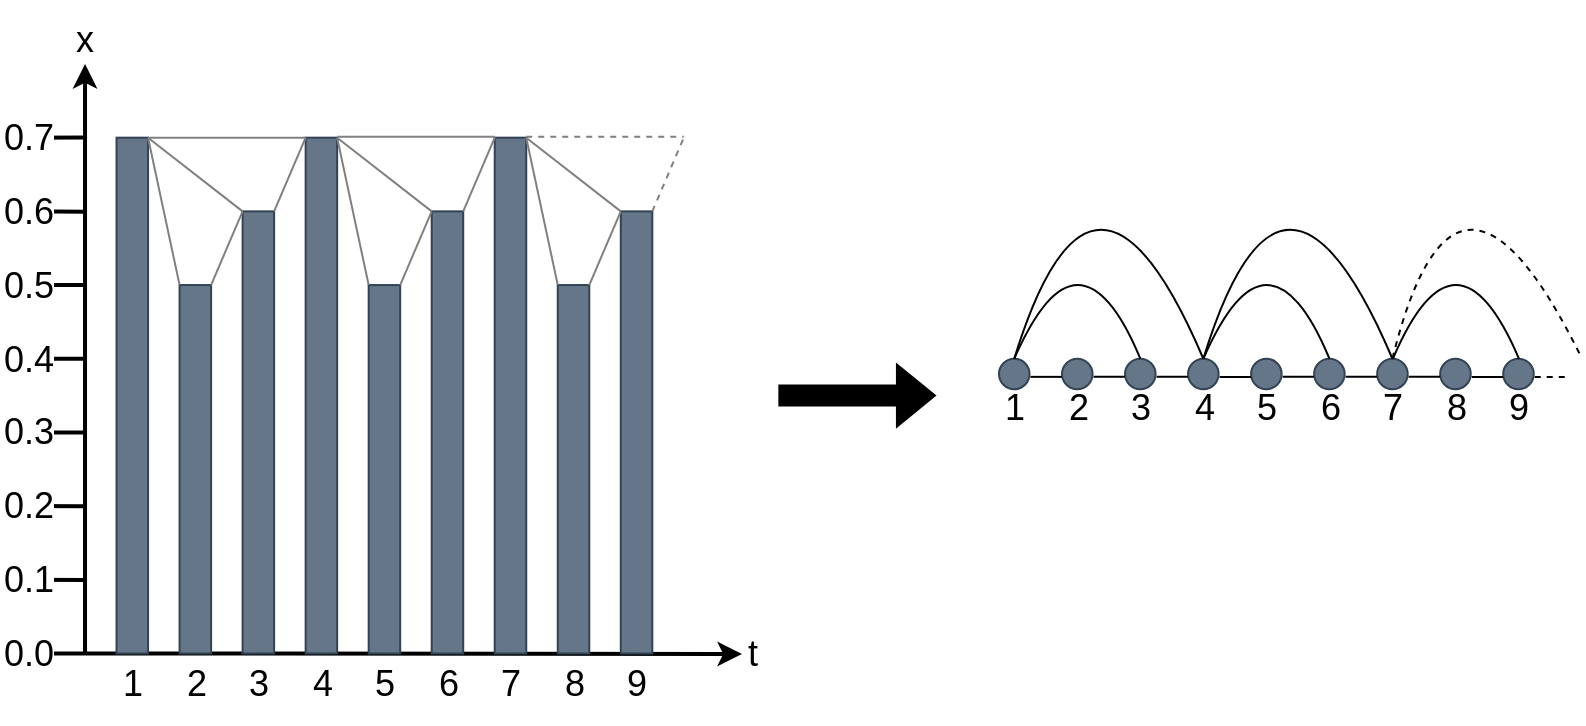 <mxfile version="26.2.8">
  <diagram name="Seite-1" id="U8NcUoW2_Qa0tdjfITIf">
    <mxGraphModel dx="875" dy="1118" grid="1" gridSize="10" guides="1" tooltips="1" connect="1" arrows="1" fold="1" page="1" pageScale="1" pageWidth="827" pageHeight="1169" math="0" shadow="0">
      <root>
        <mxCell id="0" />
        <mxCell id="1" parent="0" />
        <mxCell id="3BKQBrjDXL64x6oOyKod-1" value="" style="endArrow=classic;html=1;rounded=0;strokeWidth=2;" parent="1" edge="1">
          <mxGeometry width="50" height="50" relative="1" as="geometry">
            <mxPoint x="51.515" y="334.737" as="sourcePoint" />
            <mxPoint x="51.515" y="40" as="targetPoint" />
          </mxGeometry>
        </mxCell>
        <mxCell id="3BKQBrjDXL64x6oOyKod-2" value="" style="endArrow=classic;html=1;rounded=0;strokeWidth=2;" parent="1" edge="1">
          <mxGeometry width="50" height="50" relative="1" as="geometry">
            <mxPoint x="51.515" y="334.737" as="sourcePoint" />
            <mxPoint x="380" y="335" as="targetPoint" />
          </mxGeometry>
        </mxCell>
        <mxCell id="3BKQBrjDXL64x6oOyKod-3" value="" style="rounded=0;whiteSpace=wrap;html=1;fillColor=#647687;fontColor=#ffffff;strokeColor=#314354;" parent="1" vertex="1">
          <mxGeometry x="67.273" y="76.842" width="15.758" height="257.895" as="geometry" />
        </mxCell>
        <mxCell id="3BKQBrjDXL64x6oOyKod-4" value="" style="rounded=0;whiteSpace=wrap;html=1;fillColor=#647687;fontColor=#ffffff;strokeColor=#314354;" parent="1" vertex="1">
          <mxGeometry x="98.788" y="150.526" width="15.758" height="184.211" as="geometry" />
        </mxCell>
        <mxCell id="3BKQBrjDXL64x6oOyKod-5" value="" style="rounded=0;whiteSpace=wrap;html=1;fillColor=#647687;fontColor=#ffffff;strokeColor=#314354;" parent="1" vertex="1">
          <mxGeometry x="130.303" y="113.684" width="15.758" height="221.053" as="geometry" />
        </mxCell>
        <mxCell id="3BKQBrjDXL64x6oOyKod-7" value="" style="rounded=0;whiteSpace=wrap;html=1;fillColor=#647687;fontColor=#ffffff;strokeColor=#314354;" parent="1" vertex="1">
          <mxGeometry x="161.818" y="76.842" width="15.758" height="257.895" as="geometry" />
        </mxCell>
        <mxCell id="3BKQBrjDXL64x6oOyKod-8" value="" style="rounded=0;whiteSpace=wrap;html=1;fillColor=#647687;fontColor=#ffffff;strokeColor=#314354;" parent="1" vertex="1">
          <mxGeometry x="193.333" y="150.526" width="15.758" height="184.211" as="geometry" />
        </mxCell>
        <mxCell id="3BKQBrjDXL64x6oOyKod-9" value="" style="rounded=0;whiteSpace=wrap;html=1;fillColor=#647687;fontColor=#ffffff;strokeColor=#314354;" parent="1" vertex="1">
          <mxGeometry x="224.848" y="113.684" width="15.758" height="221.053" as="geometry" />
        </mxCell>
        <mxCell id="3BKQBrjDXL64x6oOyKod-11" value="" style="rounded=0;whiteSpace=wrap;html=1;fillColor=#647687;fontColor=#ffffff;strokeColor=#314354;" parent="1" vertex="1">
          <mxGeometry x="256.364" y="76.842" width="15.758" height="257.895" as="geometry" />
        </mxCell>
        <mxCell id="3BKQBrjDXL64x6oOyKod-12" value="" style="rounded=0;whiteSpace=wrap;html=1;fillColor=#647687;fontColor=#ffffff;strokeColor=#314354;" parent="1" vertex="1">
          <mxGeometry x="287.879" y="150.526" width="15.758" height="184.211" as="geometry" />
        </mxCell>
        <mxCell id="3BKQBrjDXL64x6oOyKod-13" value="" style="rounded=0;whiteSpace=wrap;html=1;fillColor=#647687;fontColor=#ffffff;strokeColor=#314354;" parent="1" vertex="1">
          <mxGeometry x="319.394" y="113.684" width="15.758" height="221.053" as="geometry" />
        </mxCell>
        <mxCell id="3BKQBrjDXL64x6oOyKod-14" value="" style="endArrow=none;html=1;rounded=0;entryX=0;entryY=0;entryDx=0;entryDy=0;fillColor=#647687;strokeColor=light-dark(#808080, #a9b8c7);" parent="1" target="3BKQBrjDXL64x6oOyKod-7" edge="1">
          <mxGeometry width="50" height="50" relative="1" as="geometry">
            <mxPoint x="83.03" y="76.842" as="sourcePoint" />
            <mxPoint x="161.818" y="-15.263" as="targetPoint" />
          </mxGeometry>
        </mxCell>
        <mxCell id="3BKQBrjDXL64x6oOyKod-15" value="" style="endArrow=none;html=1;rounded=0;entryX=0;entryY=0;entryDx=0;entryDy=0;fillColor=#647687;strokeColor=light-dark(#808080, #a9b8c7);" parent="1" edge="1">
          <mxGeometry width="50" height="50" relative="1" as="geometry">
            <mxPoint x="177.576" y="76.418" as="sourcePoint" />
            <mxPoint x="256.364" y="76.418" as="targetPoint" />
          </mxGeometry>
        </mxCell>
        <mxCell id="3BKQBrjDXL64x6oOyKod-17" value="" style="endArrow=none;dashed=1;html=1;rounded=0;fillColor=#647687;strokeColor=light-dark(#808080, #a9b8c7);" parent="1" edge="1">
          <mxGeometry width="50" height="50" relative="1" as="geometry">
            <mxPoint x="272.121" y="76.418" as="sourcePoint" />
            <mxPoint x="350.909" y="76.418" as="targetPoint" />
          </mxGeometry>
        </mxCell>
        <mxCell id="3BKQBrjDXL64x6oOyKod-18" value="" style="endArrow=none;html=1;rounded=0;entryX=1;entryY=0;entryDx=0;entryDy=0;exitX=0;exitY=0;exitDx=0;exitDy=0;fillColor=#647687;strokeColor=light-dark(#808080, #a9b8c7);" parent="1" source="3BKQBrjDXL64x6oOyKod-4" target="3BKQBrjDXL64x6oOyKod-3" edge="1">
          <mxGeometry width="50" height="50" relative="1" as="geometry">
            <mxPoint x="161.818" y="224.211" as="sourcePoint" />
            <mxPoint x="240.606" y="132.105" as="targetPoint" />
          </mxGeometry>
        </mxCell>
        <mxCell id="3BKQBrjDXL64x6oOyKod-19" value="" style="endArrow=none;html=1;rounded=0;entryX=1;entryY=0;entryDx=0;entryDy=0;exitX=0;exitY=0;exitDx=0;exitDy=0;fillColor=#647687;strokeColor=light-dark(#808080, #a9b8c7);" parent="1" edge="1">
          <mxGeometry width="50" height="50" relative="1" as="geometry">
            <mxPoint x="193.333" y="150.526" as="sourcePoint" />
            <mxPoint x="177.576" y="76.842" as="targetPoint" />
          </mxGeometry>
        </mxCell>
        <mxCell id="3BKQBrjDXL64x6oOyKod-20" value="" style="endArrow=none;html=1;rounded=0;entryX=1;entryY=0;entryDx=0;entryDy=0;exitX=0;exitY=0;exitDx=0;exitDy=0;fillColor=#647687;strokeColor=light-dark(#808080, #a9b8c7);" parent="1" edge="1">
          <mxGeometry width="50" height="50" relative="1" as="geometry">
            <mxPoint x="287.879" y="150.526" as="sourcePoint" />
            <mxPoint x="272.121" y="76.842" as="targetPoint" />
          </mxGeometry>
        </mxCell>
        <mxCell id="3BKQBrjDXL64x6oOyKod-21" value="" style="endArrow=none;html=1;rounded=0;entryX=0;entryY=0;entryDx=0;entryDy=0;exitX=1;exitY=0;exitDx=0;exitDy=0;fillColor=#647687;strokeColor=light-dark(#808080, #a9b8c7);" parent="1" source="3BKQBrjDXL64x6oOyKod-4" target="3BKQBrjDXL64x6oOyKod-5" edge="1">
          <mxGeometry width="50" height="50" relative="1" as="geometry">
            <mxPoint x="161.818" y="224.211" as="sourcePoint" />
            <mxPoint x="240.606" y="132.105" as="targetPoint" />
          </mxGeometry>
        </mxCell>
        <mxCell id="3BKQBrjDXL64x6oOyKod-22" value="" style="endArrow=none;html=1;rounded=0;entryX=0;entryY=0;entryDx=0;entryDy=0;exitX=1;exitY=0;exitDx=0;exitDy=0;fillColor=#647687;strokeColor=light-dark(#808080, #a9b8c7);" parent="1" target="3BKQBrjDXL64x6oOyKod-9" edge="1">
          <mxGeometry width="50" height="50" relative="1" as="geometry">
            <mxPoint x="209.091" y="150.526" as="sourcePoint" />
            <mxPoint x="224.848" y="95.263" as="targetPoint" />
          </mxGeometry>
        </mxCell>
        <mxCell id="3BKQBrjDXL64x6oOyKod-23" value="" style="endArrow=none;html=1;rounded=0;entryX=0;entryY=0;entryDx=0;entryDy=0;exitX=1;exitY=0;exitDx=0;exitDy=0;fillColor=#647687;strokeColor=light-dark(#808080, #a9b8c7);" parent="1" target="3BKQBrjDXL64x6oOyKod-13" edge="1">
          <mxGeometry width="50" height="50" relative="1" as="geometry">
            <mxPoint x="303.636" y="150.526" as="sourcePoint" />
            <mxPoint x="319.394" y="95.263" as="targetPoint" />
          </mxGeometry>
        </mxCell>
        <mxCell id="3BKQBrjDXL64x6oOyKod-25" value="" style="endArrow=none;html=1;rounded=0;entryX=0;entryY=0;entryDx=0;entryDy=0;fillColor=#647687;strokeColor=light-dark(#808080, #a9b8c7);exitX=1;exitY=0;exitDx=0;exitDy=0;" parent="1" source="3BKQBrjDXL64x6oOyKod-5" target="3BKQBrjDXL64x6oOyKod-7" edge="1">
          <mxGeometry width="50" height="50" relative="1" as="geometry">
            <mxPoint x="146.061" y="95.263" as="sourcePoint" />
            <mxPoint x="193.333" y="58.421" as="targetPoint" />
          </mxGeometry>
        </mxCell>
        <mxCell id="3BKQBrjDXL64x6oOyKod-26" value="" style="endArrow=none;html=1;rounded=0;entryX=0;entryY=0;entryDx=0;entryDy=0;fillColor=#647687;strokeColor=light-dark(#808080, #a9b8c7);exitX=1;exitY=0;exitDx=0;exitDy=0;" parent="1" source="3BKQBrjDXL64x6oOyKod-9" edge="1">
          <mxGeometry width="50" height="50" relative="1" as="geometry">
            <mxPoint x="240.606" y="110" as="sourcePoint" />
            <mxPoint x="256.364" y="76.842" as="targetPoint" />
          </mxGeometry>
        </mxCell>
        <mxCell id="3BKQBrjDXL64x6oOyKod-27" value="" style="endArrow=none;dashed=1;html=1;rounded=0;fillColor=#647687;strokeColor=light-dark(#808080, #a9b8c7);exitX=1;exitY=0;exitDx=0;exitDy=0;" parent="1" source="3BKQBrjDXL64x6oOyKod-13" edge="1">
          <mxGeometry width="50" height="50" relative="1" as="geometry">
            <mxPoint x="335.152" y="95.263" as="sourcePoint" />
            <mxPoint x="350.909" y="76.842" as="targetPoint" />
          </mxGeometry>
        </mxCell>
        <mxCell id="3BKQBrjDXL64x6oOyKod-28" value="" style="endArrow=none;html=1;rounded=0;entryX=0;entryY=0;entryDx=0;entryDy=0;exitX=1;exitY=0;exitDx=0;exitDy=0;fillColor=#647687;strokeColor=light-dark(#808080, #a9b8c7);" parent="1" source="3BKQBrjDXL64x6oOyKod-3" target="3BKQBrjDXL64x6oOyKod-5" edge="1">
          <mxGeometry width="50" height="50" relative="1" as="geometry">
            <mxPoint x="83.03" y="58.421" as="sourcePoint" />
            <mxPoint x="161.818" y="-33.684" as="targetPoint" />
          </mxGeometry>
        </mxCell>
        <mxCell id="3BKQBrjDXL64x6oOyKod-29" value="" style="endArrow=none;html=1;rounded=0;exitX=1;exitY=0;exitDx=0;exitDy=0;fillColor=#647687;strokeColor=light-dark(#808080, #a9b8c7);" parent="1" edge="1">
          <mxGeometry width="50" height="50" relative="1" as="geometry">
            <mxPoint x="177.576" y="76.842" as="sourcePoint" />
            <mxPoint x="224.848" y="113.684" as="targetPoint" />
          </mxGeometry>
        </mxCell>
        <mxCell id="3BKQBrjDXL64x6oOyKod-30" value="" style="endArrow=none;html=1;rounded=0;entryX=0;entryY=0;entryDx=0;entryDy=0;exitX=1;exitY=0;exitDx=0;exitDy=0;fillColor=#647687;strokeColor=light-dark(#808080, #a9b8c7);" parent="1" target="3BKQBrjDXL64x6oOyKod-13" edge="1">
          <mxGeometry width="50" height="50" relative="1" as="geometry">
            <mxPoint x="272.121" y="76.842" as="sourcePoint" />
            <mxPoint x="319.394" y="95.263" as="targetPoint" />
          </mxGeometry>
        </mxCell>
        <mxCell id="3BKQBrjDXL64x6oOyKod-31" value="" style="endArrow=none;html=1;rounded=0;strokeWidth=2;" parent="1" edge="1">
          <mxGeometry width="50" height="50" relative="1" as="geometry">
            <mxPoint x="20" y="76.842" as="sourcePoint" />
            <mxPoint x="51.515" y="76.695" as="targetPoint" />
          </mxGeometry>
        </mxCell>
        <mxCell id="3BKQBrjDXL64x6oOyKod-97" value="&lt;font style=&quot;font-size: 18px;&quot;&gt;0.7&lt;/font&gt;" style="edgeLabel;html=1;align=center;verticalAlign=middle;resizable=0;points=[];" parent="3BKQBrjDXL64x6oOyKod-31" vertex="1" connectable="0">
          <mxGeometry x="-0.53" relative="1" as="geometry">
            <mxPoint x="-5" as="offset" />
          </mxGeometry>
        </mxCell>
        <mxCell id="3BKQBrjDXL64x6oOyKod-34" value="" style="endArrow=none;html=1;rounded=0;strokeWidth=2;" parent="1" edge="1">
          <mxGeometry width="50" height="50" relative="1" as="geometry">
            <mxPoint x="20" y="150.526" as="sourcePoint" />
            <mxPoint x="51.515" y="150.489" as="targetPoint" />
          </mxGeometry>
        </mxCell>
        <mxCell id="3BKQBrjDXL64x6oOyKod-95" value="&lt;font style=&quot;font-size: 18px;&quot;&gt;0.5&lt;/font&gt;" style="edgeLabel;html=1;align=center;verticalAlign=middle;resizable=0;points=[];" parent="3BKQBrjDXL64x6oOyKod-34" vertex="1" connectable="0">
          <mxGeometry x="-0.53" relative="1" as="geometry">
            <mxPoint x="-5" as="offset" />
          </mxGeometry>
        </mxCell>
        <mxCell id="3BKQBrjDXL64x6oOyKod-36" value="" style="endArrow=none;html=1;rounded=0;strokeWidth=2;" parent="1" edge="1">
          <mxGeometry width="50" height="50" relative="1" as="geometry">
            <mxPoint x="20" y="113.684" as="sourcePoint" />
            <mxPoint x="51.515" y="113.887" as="targetPoint" />
          </mxGeometry>
        </mxCell>
        <mxCell id="3BKQBrjDXL64x6oOyKod-96" value="&lt;font style=&quot;font-size: 18px;&quot;&gt;0.6&lt;/font&gt;" style="edgeLabel;html=1;align=center;verticalAlign=middle;resizable=0;points=[];" parent="3BKQBrjDXL64x6oOyKod-36" vertex="1" connectable="0">
          <mxGeometry x="-0.53" relative="1" as="geometry">
            <mxPoint x="-5" as="offset" />
          </mxGeometry>
        </mxCell>
        <mxCell id="3BKQBrjDXL64x6oOyKod-41" value="" style="endArrow=none;html=1;rounded=0;strokeWidth=2;" parent="1" edge="1">
          <mxGeometry width="50" height="50" relative="1" as="geometry">
            <mxPoint x="20" y="187.368" as="sourcePoint" />
            <mxPoint x="51.515" y="187.332" as="targetPoint" />
          </mxGeometry>
        </mxCell>
        <mxCell id="3BKQBrjDXL64x6oOyKod-94" value="&lt;font style=&quot;font-size: 18px;&quot;&gt;0.4&lt;/font&gt;" style="edgeLabel;html=1;align=center;verticalAlign=middle;resizable=0;points=[];" parent="3BKQBrjDXL64x6oOyKod-41" vertex="1" connectable="0">
          <mxGeometry x="-0.53" relative="1" as="geometry">
            <mxPoint x="-5" as="offset" />
          </mxGeometry>
        </mxCell>
        <mxCell id="3BKQBrjDXL64x6oOyKod-43" value="" style="endArrow=none;html=1;rounded=0;strokeWidth=2;" parent="1" edge="1">
          <mxGeometry width="50" height="50" relative="1" as="geometry">
            <mxPoint x="20" y="224.211" as="sourcePoint" />
            <mxPoint x="51.515" y="224.303" as="targetPoint" />
          </mxGeometry>
        </mxCell>
        <mxCell id="3BKQBrjDXL64x6oOyKod-93" value="&lt;font style=&quot;font-size: 18px;&quot;&gt;0.3&lt;/font&gt;" style="edgeLabel;html=1;align=center;verticalAlign=middle;resizable=0;points=[];" parent="3BKQBrjDXL64x6oOyKod-43" vertex="1" connectable="0">
          <mxGeometry x="-0.53" relative="1" as="geometry">
            <mxPoint x="-5" as="offset" />
          </mxGeometry>
        </mxCell>
        <mxCell id="3BKQBrjDXL64x6oOyKod-45" value="" style="endArrow=none;html=1;rounded=0;strokeWidth=2;" parent="1" edge="1">
          <mxGeometry width="50" height="50" relative="1" as="geometry">
            <mxPoint x="20" y="261.053" as="sourcePoint" />
            <mxPoint x="51.515" y="261.145" as="targetPoint" />
          </mxGeometry>
        </mxCell>
        <mxCell id="3BKQBrjDXL64x6oOyKod-92" value="&lt;div&gt;&lt;font style=&quot;font-size: 18px;&quot;&gt;0.2&lt;/font&gt;&lt;/div&gt;" style="edgeLabel;html=1;align=center;verticalAlign=middle;resizable=0;points=[];" parent="3BKQBrjDXL64x6oOyKod-45" vertex="1" connectable="0">
          <mxGeometry x="-0.584" relative="1" as="geometry">
            <mxPoint x="-4" as="offset" />
          </mxGeometry>
        </mxCell>
        <mxCell id="3BKQBrjDXL64x6oOyKod-47" value="" style="endArrow=none;html=1;rounded=0;strokeWidth=2;" parent="1" edge="1">
          <mxGeometry width="50" height="50" relative="1" as="geometry">
            <mxPoint x="20" y="297.895" as="sourcePoint" />
            <mxPoint x="51.515" y="297.987" as="targetPoint" />
          </mxGeometry>
        </mxCell>
        <mxCell id="3BKQBrjDXL64x6oOyKod-90" value="&lt;font style=&quot;font-size: 18px;&quot;&gt;0.1&lt;/font&gt;" style="edgeLabel;html=1;align=center;verticalAlign=middle;resizable=0;points=[];" parent="3BKQBrjDXL64x6oOyKod-47" vertex="1" connectable="0">
          <mxGeometry x="-0.557" relative="1" as="geometry">
            <mxPoint x="-4" as="offset" />
          </mxGeometry>
        </mxCell>
        <mxCell id="3BKQBrjDXL64x6oOyKod-49" value="" style="endArrow=none;html=1;rounded=0;strokeWidth=2;" parent="1" edge="1">
          <mxGeometry width="50" height="50" relative="1" as="geometry">
            <mxPoint x="20" y="334.737" as="sourcePoint" />
            <mxPoint x="51.515" y="334.737" as="targetPoint" />
          </mxGeometry>
        </mxCell>
        <mxCell id="3BKQBrjDXL64x6oOyKod-91" value="&lt;font style=&quot;font-size: 18px;&quot;&gt;0.0&lt;/font&gt;" style="edgeLabel;html=1;align=center;verticalAlign=middle;resizable=0;points=[];" parent="3BKQBrjDXL64x6oOyKod-49" vertex="1" connectable="0">
          <mxGeometry x="-0.53" relative="1" as="geometry">
            <mxPoint x="-5" as="offset" />
          </mxGeometry>
        </mxCell>
        <mxCell id="3BKQBrjDXL64x6oOyKod-55" value="" style="ellipse;whiteSpace=wrap;html=1;aspect=fixed;fillColor=#647687;fontColor=#ffffff;strokeColor=#314354;" parent="1" vertex="1">
          <mxGeometry x="508.485" y="187.368" width="15.282" height="15.282" as="geometry" />
        </mxCell>
        <mxCell id="3BKQBrjDXL64x6oOyKod-56" value="" style="ellipse;whiteSpace=wrap;html=1;aspect=fixed;fillColor=#647687;fontColor=#ffffff;strokeColor=#314354;" parent="1" vertex="1">
          <mxGeometry x="540" y="187.368" width="15.282" height="15.282" as="geometry" />
        </mxCell>
        <mxCell id="3BKQBrjDXL64x6oOyKod-58" value="" style="ellipse;whiteSpace=wrap;html=1;aspect=fixed;fillColor=#647687;fontColor=#ffffff;strokeColor=#314354;" parent="1" vertex="1">
          <mxGeometry x="571.515" y="187.368" width="15.282" height="15.282" as="geometry" />
        </mxCell>
        <mxCell id="3BKQBrjDXL64x6oOyKod-59" value="" style="ellipse;whiteSpace=wrap;html=1;aspect=fixed;fillColor=#647687;fontColor=#ffffff;strokeColor=#314354;" parent="1" vertex="1">
          <mxGeometry x="603.03" y="187.368" width="15.282" height="15.282" as="geometry" />
        </mxCell>
        <mxCell id="3BKQBrjDXL64x6oOyKod-60" value="" style="endArrow=none;html=1;rounded=0;" parent="1" edge="1">
          <mxGeometry width="50" height="50" relative="1" as="geometry">
            <mxPoint x="524.242" y="196.432" as="sourcePoint" />
            <mxPoint x="540" y="196.432" as="targetPoint" />
          </mxGeometry>
        </mxCell>
        <mxCell id="3BKQBrjDXL64x6oOyKod-61" value="" style="endArrow=none;html=1;rounded=0;" parent="1" edge="1">
          <mxGeometry width="50" height="50" relative="1" as="geometry">
            <mxPoint x="555.758" y="196.432" as="sourcePoint" />
            <mxPoint x="571.515" y="196.432" as="targetPoint" />
          </mxGeometry>
        </mxCell>
        <mxCell id="3BKQBrjDXL64x6oOyKod-62" value="" style="endArrow=none;html=1;rounded=0;" parent="1" edge="1">
          <mxGeometry width="50" height="50" relative="1" as="geometry">
            <mxPoint x="587.273" y="196.432" as="sourcePoint" />
            <mxPoint x="603.03" y="196.432" as="targetPoint" />
          </mxGeometry>
        </mxCell>
        <mxCell id="3BKQBrjDXL64x6oOyKod-63" value="" style="ellipse;whiteSpace=wrap;html=1;aspect=fixed;fillColor=#647687;fontColor=#ffffff;strokeColor=#314354;" parent="1" vertex="1">
          <mxGeometry x="634.545" y="187.368" width="15.282" height="15.282" as="geometry" />
        </mxCell>
        <mxCell id="3BKQBrjDXL64x6oOyKod-64" value="" style="ellipse;whiteSpace=wrap;html=1;aspect=fixed;fillColor=#647687;fontColor=#ffffff;strokeColor=#314354;" parent="1" vertex="1">
          <mxGeometry x="666.061" y="187.368" width="15.282" height="15.282" as="geometry" />
        </mxCell>
        <mxCell id="3BKQBrjDXL64x6oOyKod-65" value="" style="ellipse;whiteSpace=wrap;html=1;aspect=fixed;fillColor=#647687;fontColor=#ffffff;strokeColor=#314354;" parent="1" vertex="1">
          <mxGeometry x="697.576" y="187.368" width="15.282" height="15.282" as="geometry" />
        </mxCell>
        <mxCell id="3BKQBrjDXL64x6oOyKod-66" value="" style="ellipse;whiteSpace=wrap;html=1;aspect=fixed;fillColor=#647687;fontColor=#ffffff;strokeColor=#314354;" parent="1" vertex="1">
          <mxGeometry x="729.091" y="187.368" width="15.282" height="15.282" as="geometry" />
        </mxCell>
        <mxCell id="3BKQBrjDXL64x6oOyKod-67" value="" style="endArrow=none;html=1;rounded=0;" parent="1" edge="1">
          <mxGeometry width="50" height="50" relative="1" as="geometry">
            <mxPoint x="650.303" y="196.432" as="sourcePoint" />
            <mxPoint x="666.061" y="196.432" as="targetPoint" />
          </mxGeometry>
        </mxCell>
        <mxCell id="3BKQBrjDXL64x6oOyKod-68" value="" style="endArrow=none;html=1;rounded=0;" parent="1" edge="1">
          <mxGeometry width="50" height="50" relative="1" as="geometry">
            <mxPoint x="681.818" y="196.432" as="sourcePoint" />
            <mxPoint x="697.576" y="196.432" as="targetPoint" />
          </mxGeometry>
        </mxCell>
        <mxCell id="3BKQBrjDXL64x6oOyKod-69" value="" style="endArrow=none;html=1;rounded=0;" parent="1" edge="1">
          <mxGeometry width="50" height="50" relative="1" as="geometry">
            <mxPoint x="713.333" y="196.432" as="sourcePoint" />
            <mxPoint x="729.091" y="196.432" as="targetPoint" />
          </mxGeometry>
        </mxCell>
        <mxCell id="3BKQBrjDXL64x6oOyKod-70" value="" style="ellipse;whiteSpace=wrap;html=1;aspect=fixed;fillColor=#647687;fontColor=#ffffff;strokeColor=#314354;" parent="1" vertex="1">
          <mxGeometry x="760.606" y="187.368" width="15.282" height="15.282" as="geometry" />
        </mxCell>
        <mxCell id="3BKQBrjDXL64x6oOyKod-72" value="" style="endArrow=none;html=1;rounded=0;" parent="1" edge="1">
          <mxGeometry width="50" height="50" relative="1" as="geometry">
            <mxPoint x="618.788" y="196.45" as="sourcePoint" />
            <mxPoint x="634.545" y="196.45" as="targetPoint" />
          </mxGeometry>
        </mxCell>
        <mxCell id="3BKQBrjDXL64x6oOyKod-73" value="" style="endArrow=none;html=1;rounded=0;" parent="1" edge="1">
          <mxGeometry width="50" height="50" relative="1" as="geometry">
            <mxPoint x="744.848" y="196.45" as="sourcePoint" />
            <mxPoint x="760.606" y="196.45" as="targetPoint" />
          </mxGeometry>
        </mxCell>
        <mxCell id="3BKQBrjDXL64x6oOyKod-74" value="" style="endArrow=none;dashed=1;html=1;rounded=0;" parent="1" edge="1">
          <mxGeometry width="50" height="50" relative="1" as="geometry">
            <mxPoint x="776.364" y="196.45" as="sourcePoint" />
            <mxPoint x="792.121" y="196.45" as="targetPoint" />
          </mxGeometry>
        </mxCell>
        <mxCell id="3BKQBrjDXL64x6oOyKod-75" value="" style="endArrow=none;html=1;rounded=0;exitX=0.5;exitY=0;exitDx=0;exitDy=0;entryX=0.5;entryY=0;entryDx=0;entryDy=0;curved=1;" parent="1" source="3BKQBrjDXL64x6oOyKod-55" target="3BKQBrjDXL64x6oOyKod-58" edge="1">
          <mxGeometry width="50" height="50" relative="1" as="geometry">
            <mxPoint x="524.242" y="168.947" as="sourcePoint" />
            <mxPoint x="571.515" y="168.947" as="targetPoint" />
            <Array as="points">
              <mxPoint x="524.242" y="168.947" />
              <mxPoint x="540" y="150.526" />
              <mxPoint x="555.758" y="150.526" />
              <mxPoint x="571.515" y="168.947" />
            </Array>
          </mxGeometry>
        </mxCell>
        <mxCell id="3BKQBrjDXL64x6oOyKod-76" value="" style="endArrow=none;html=1;rounded=0;exitX=0.5;exitY=0;exitDx=0;exitDy=0;entryX=0.5;entryY=0;entryDx=0;entryDy=0;curved=1;" parent="1" source="3BKQBrjDXL64x6oOyKod-59" target="3BKQBrjDXL64x6oOyKod-64" edge="1">
          <mxGeometry width="50" height="50" relative="1" as="geometry">
            <mxPoint x="610.909" y="187.368" as="sourcePoint" />
            <mxPoint x="673.939" y="187.368" as="targetPoint" />
            <Array as="points">
              <mxPoint x="618.788" y="168.947" />
              <mxPoint x="634.545" y="150.526" />
              <mxPoint x="650.303" y="150.526" />
              <mxPoint x="666.061" y="168.947" />
            </Array>
          </mxGeometry>
        </mxCell>
        <mxCell id="3BKQBrjDXL64x6oOyKod-77" value="" style="endArrow=none;html=1;rounded=0;exitX=0.5;exitY=0;exitDx=0;exitDy=0;entryX=0.5;entryY=0;entryDx=0;entryDy=0;curved=1;" parent="1" edge="1">
          <mxGeometry width="50" height="50" relative="1" as="geometry">
            <mxPoint x="705.455" y="187.368" as="sourcePoint" />
            <mxPoint x="768.485" y="187.368" as="targetPoint" />
            <Array as="points">
              <mxPoint x="713.333" y="168.947" />
              <mxPoint x="729.091" y="150.526" />
              <mxPoint x="744.848" y="150.526" />
              <mxPoint x="760.606" y="168.947" />
            </Array>
          </mxGeometry>
        </mxCell>
        <mxCell id="3BKQBrjDXL64x6oOyKod-78" value="" style="endArrow=none;html=1;rounded=0;exitX=0.5;exitY=0;exitDx=0;exitDy=0;entryX=0.5;entryY=0;entryDx=0;entryDy=0;curved=1;" parent="1" source="3BKQBrjDXL64x6oOyKod-55" target="3BKQBrjDXL64x6oOyKod-59" edge="1">
          <mxGeometry width="50" height="50" relative="1" as="geometry">
            <mxPoint x="524.242" y="132.105" as="sourcePoint" />
            <mxPoint x="603.03" y="40" as="targetPoint" />
            <Array as="points">
              <mxPoint x="555.758" y="58.421" />
            </Array>
          </mxGeometry>
        </mxCell>
        <mxCell id="3BKQBrjDXL64x6oOyKod-79" value="" style="endArrow=none;html=1;rounded=0;exitX=0.5;exitY=0;exitDx=0;exitDy=0;entryX=0.5;entryY=0;entryDx=0;entryDy=0;curved=1;" parent="1" source="3BKQBrjDXL64x6oOyKod-59" target="3BKQBrjDXL64x6oOyKod-65" edge="1">
          <mxGeometry width="50" height="50" relative="1" as="geometry">
            <mxPoint x="603.03" y="297.895" as="sourcePoint" />
            <mxPoint x="697.576" y="297.895" as="targetPoint" />
            <Array as="points">
              <mxPoint x="650.303" y="58.421" />
            </Array>
          </mxGeometry>
        </mxCell>
        <mxCell id="3BKQBrjDXL64x6oOyKod-81" value="" style="endArrow=none;dashed=1;html=1;rounded=0;exitX=0.5;exitY=0;exitDx=0;exitDy=0;curved=1;entryX=0.5;entryY=0;entryDx=0;entryDy=0;" parent="1" source="3BKQBrjDXL64x6oOyKod-65" edge="1">
          <mxGeometry width="50" height="50" relative="1" as="geometry">
            <mxPoint x="697.576" y="187.368" as="sourcePoint" />
            <mxPoint x="800" y="187.368" as="targetPoint" />
            <Array as="points">
              <mxPoint x="736.97" y="58.421" />
            </Array>
          </mxGeometry>
        </mxCell>
        <mxCell id="3BKQBrjDXL64x6oOyKod-98" value="&lt;font style=&quot;font-size: 18px;&quot;&gt;1&lt;/font&gt;" style="text;html=1;align=center;verticalAlign=middle;resizable=0;points=[];autosize=1;strokeColor=none;fillColor=none;" parent="1" vertex="1">
          <mxGeometry x="60.155" y="329.737" width="30" height="40" as="geometry" />
        </mxCell>
        <mxCell id="3BKQBrjDXL64x6oOyKod-99" value="&lt;font style=&quot;font-size: 18px;&quot;&gt;2&lt;/font&gt;" style="text;html=1;align=center;verticalAlign=middle;resizable=0;points=[];autosize=1;strokeColor=none;fillColor=none;" parent="1" vertex="1">
          <mxGeometry x="91.67" y="329.737" width="30" height="40" as="geometry" />
        </mxCell>
        <mxCell id="3BKQBrjDXL64x6oOyKod-100" value="&lt;font style=&quot;font-size: 18px;&quot;&gt;3&lt;/font&gt;" style="text;html=1;align=center;verticalAlign=middle;resizable=0;points=[];autosize=1;strokeColor=none;fillColor=none;" parent="1" vertex="1">
          <mxGeometry x="123.185" y="329.737" width="30" height="40" as="geometry" />
        </mxCell>
        <mxCell id="3BKQBrjDXL64x6oOyKod-101" value="&lt;font style=&quot;font-size: 18px;&quot;&gt;4&lt;/font&gt;" style="text;html=1;align=center;verticalAlign=middle;resizable=0;points=[];autosize=1;strokeColor=none;fillColor=none;" parent="1" vertex="1">
          <mxGeometry x="154.701" y="329.737" width="30" height="40" as="geometry" />
        </mxCell>
        <mxCell id="3BKQBrjDXL64x6oOyKod-102" value="&lt;font style=&quot;font-size: 18px;&quot;&gt;5&lt;/font&gt;" style="text;html=1;align=center;verticalAlign=middle;resizable=0;points=[];autosize=1;strokeColor=none;fillColor=none;" parent="1" vertex="1">
          <mxGeometry x="186.216" y="329.737" width="30" height="40" as="geometry" />
        </mxCell>
        <mxCell id="3BKQBrjDXL64x6oOyKod-103" value="&lt;font style=&quot;font-size: 18px;&quot;&gt;6&lt;/font&gt;" style="text;html=1;align=center;verticalAlign=middle;resizable=0;points=[];autosize=1;strokeColor=none;fillColor=none;" parent="1" vertex="1">
          <mxGeometry x="217.731" y="329.737" width="30" height="40" as="geometry" />
        </mxCell>
        <mxCell id="3BKQBrjDXL64x6oOyKod-104" value="&lt;font style=&quot;font-size: 18px;&quot;&gt;7&lt;/font&gt;" style="text;html=1;align=center;verticalAlign=middle;resizable=0;points=[];autosize=1;strokeColor=none;fillColor=none;" parent="1" vertex="1">
          <mxGeometry x="249.246" y="329.737" width="30" height="40" as="geometry" />
        </mxCell>
        <mxCell id="3BKQBrjDXL64x6oOyKod-105" value="&lt;font style=&quot;font-size: 18px;&quot;&gt;8&lt;/font&gt;" style="text;html=1;align=center;verticalAlign=middle;resizable=0;points=[];autosize=1;strokeColor=none;fillColor=none;" parent="1" vertex="1">
          <mxGeometry x="280.761" y="329.737" width="30" height="40" as="geometry" />
        </mxCell>
        <mxCell id="3BKQBrjDXL64x6oOyKod-106" value="&lt;font style=&quot;font-size: 18px;&quot;&gt;9&lt;/font&gt;" style="text;html=1;align=center;verticalAlign=middle;resizable=0;points=[];autosize=1;strokeColor=none;fillColor=none;" parent="1" vertex="1">
          <mxGeometry x="312.276" y="329.737" width="30" height="40" as="geometry" />
        </mxCell>
        <mxCell id="3BKQBrjDXL64x6oOyKod-108" value="&lt;font style=&quot;font-size: 18px;&quot;&gt;1&lt;/font&gt;" style="text;html=1;align=center;verticalAlign=middle;resizable=0;points=[];autosize=1;strokeColor=none;fillColor=none;" parent="1" vertex="1">
          <mxGeometry x="501.127" y="191.579" width="30" height="40" as="geometry" />
        </mxCell>
        <mxCell id="3BKQBrjDXL64x6oOyKod-109" value="&lt;font style=&quot;font-size: 18px;&quot;&gt;2&lt;/font&gt;" style="text;html=1;align=center;verticalAlign=middle;resizable=0;points=[];autosize=1;strokeColor=none;fillColor=none;" parent="1" vertex="1">
          <mxGeometry x="532.642" y="191.579" width="30" height="40" as="geometry" />
        </mxCell>
        <mxCell id="3BKQBrjDXL64x6oOyKod-110" value="&lt;font style=&quot;font-size: 18px;&quot;&gt;3&lt;/font&gt;" style="text;html=1;align=center;verticalAlign=middle;resizable=0;points=[];autosize=1;strokeColor=none;fillColor=none;" parent="1" vertex="1">
          <mxGeometry x="564.158" y="191.579" width="30" height="40" as="geometry" />
        </mxCell>
        <mxCell id="3BKQBrjDXL64x6oOyKod-111" value="&lt;font style=&quot;font-size: 18px;&quot;&gt;4&lt;/font&gt;" style="text;html=1;align=center;verticalAlign=middle;resizable=0;points=[];autosize=1;strokeColor=none;fillColor=none;" parent="1" vertex="1">
          <mxGeometry x="595.673" y="191.579" width="30" height="40" as="geometry" />
        </mxCell>
        <mxCell id="3BKQBrjDXL64x6oOyKod-112" value="&lt;font style=&quot;font-size: 18px;&quot;&gt;5&lt;/font&gt;" style="text;html=1;align=center;verticalAlign=middle;resizable=0;points=[];autosize=1;strokeColor=none;fillColor=none;" parent="1" vertex="1">
          <mxGeometry x="627.188" y="191.579" width="30" height="40" as="geometry" />
        </mxCell>
        <mxCell id="3BKQBrjDXL64x6oOyKod-113" value="&lt;font style=&quot;font-size: 18px;&quot;&gt;6&lt;/font&gt;" style="text;html=1;align=center;verticalAlign=middle;resizable=0;points=[];autosize=1;strokeColor=none;fillColor=none;" parent="1" vertex="1">
          <mxGeometry x="658.703" y="191.579" width="30" height="40" as="geometry" />
        </mxCell>
        <mxCell id="3BKQBrjDXL64x6oOyKod-114" value="&lt;font style=&quot;font-size: 18px;&quot;&gt;7&lt;/font&gt;" style="text;html=1;align=center;verticalAlign=middle;resizable=0;points=[];autosize=1;strokeColor=none;fillColor=none;" parent="1" vertex="1">
          <mxGeometry x="690.212" y="191.579" width="30" height="40" as="geometry" />
        </mxCell>
        <mxCell id="3BKQBrjDXL64x6oOyKod-115" value="&lt;font style=&quot;font-size: 18px;&quot;&gt;8&lt;/font&gt;" style="text;html=1;align=center;verticalAlign=middle;resizable=0;points=[];autosize=1;strokeColor=none;fillColor=none;" parent="1" vertex="1">
          <mxGeometry x="721.733" y="191.579" width="30" height="40" as="geometry" />
        </mxCell>
        <mxCell id="3BKQBrjDXL64x6oOyKod-116" value="&lt;font style=&quot;font-size: 18px;&quot;&gt;9&lt;/font&gt;" style="text;html=1;align=center;verticalAlign=middle;resizable=0;points=[];autosize=1;strokeColor=none;fillColor=none;" parent="1" vertex="1">
          <mxGeometry x="753.248" y="191.579" width="30" height="40" as="geometry" />
        </mxCell>
        <mxCell id="3BKQBrjDXL64x6oOyKod-118" value="" style="shape=flexArrow;endArrow=classic;html=1;rounded=0;strokeColor=default;fillColor=#000000;" parent="1" edge="1">
          <mxGeometry width="50" height="50" relative="1" as="geometry">
            <mxPoint x="398.182" y="205.789" as="sourcePoint" />
            <mxPoint x="476.97" y="205.789" as="targetPoint" />
          </mxGeometry>
        </mxCell>
        <mxCell id="wdRvw7qNADpj_w6DIa0Y-1" value="&lt;font style=&quot;font-size: 18px;&quot;&gt;t&lt;/font&gt;" style="text;html=1;align=center;verticalAlign=middle;resizable=0;points=[];autosize=1;strokeColor=none;fillColor=none;fontSize=16;" vertex="1" parent="1">
          <mxGeometry x="370" y="315" width="30" height="40" as="geometry" />
        </mxCell>
        <mxCell id="wdRvw7qNADpj_w6DIa0Y-2" value="&lt;font style=&quot;font-size: 18px;&quot; face=&quot;Helvetica&quot;&gt;x&lt;/font&gt;" style="text;html=1;align=center;verticalAlign=middle;resizable=0;points=[];autosize=1;strokeColor=none;fillColor=none;fontSize=16;" vertex="1" parent="1">
          <mxGeometry x="36" y="8" width="30" height="40" as="geometry" />
        </mxCell>
      </root>
    </mxGraphModel>
  </diagram>
</mxfile>
